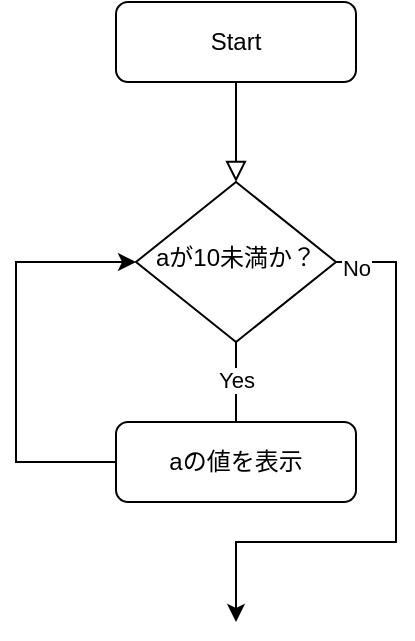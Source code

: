<mxfile version="12.9.13" type="device"><diagram id="AZQQYFA15HA1qb0IStUm" name="ページ1"><mxGraphModel dx="584" dy="534" grid="1" gridSize="10" guides="1" tooltips="1" connect="1" arrows="1" fold="1" page="1" pageScale="1" pageWidth="850" pageHeight="1100" math="0" shadow="0"><root><mxCell id="0"/><mxCell id="1" parent="0"/><mxCell id="z2w-oaxoKm1LASAebzFu-3" value="" style="rounded=0;html=1;jettySize=auto;orthogonalLoop=1;fontSize=11;endArrow=block;endFill=0;endSize=8;strokeWidth=1;shadow=0;labelBackgroundColor=none;edgeStyle=orthogonalEdgeStyle;" parent="1" source="z2w-oaxoKm1LASAebzFu-4" target="z2w-oaxoKm1LASAebzFu-9" edge="1"><mxGeometry relative="1" as="geometry"/></mxCell><mxCell id="z2w-oaxoKm1LASAebzFu-4" value="Start" style="rounded=1;whiteSpace=wrap;html=1;fontSize=12;glass=0;strokeWidth=1;shadow=0;" parent="1" vertex="1"><mxGeometry x="160" y="80" width="120" height="40" as="geometry"/></mxCell><mxCell id="z2w-oaxoKm1LASAebzFu-5" value="" style="edgeStyle=orthogonalEdgeStyle;rounded=0;orthogonalLoop=1;jettySize=auto;html=1;" parent="1" source="z2w-oaxoKm1LASAebzFu-9" edge="1"><mxGeometry relative="1" as="geometry"><mxPoint x="220" y="330" as="targetPoint"/></mxGeometry></mxCell><mxCell id="z2w-oaxoKm1LASAebzFu-6" value="Yes" style="edgeLabel;html=1;align=center;verticalAlign=middle;resizable=0;points=[];" parent="z2w-oaxoKm1LASAebzFu-5" vertex="1" connectable="0"><mxGeometry x="-0.525" y="10" relative="1" as="geometry"><mxPoint x="-10" as="offset"/></mxGeometry></mxCell><mxCell id="z2w-oaxoKm1LASAebzFu-7" value="" style="edgeStyle=orthogonalEdgeStyle;rounded=0;orthogonalLoop=1;jettySize=auto;html=1;" parent="1" source="z2w-oaxoKm1LASAebzFu-9" edge="1"><mxGeometry relative="1" as="geometry"><mxPoint x="220" y="390" as="targetPoint"/><Array as="points"><mxPoint x="300" y="210"/><mxPoint x="300" y="350"/><mxPoint x="220" y="350"/></Array></mxGeometry></mxCell><mxCell id="z2w-oaxoKm1LASAebzFu-8" value="No" style="edgeLabel;html=1;align=center;verticalAlign=middle;resizable=0;points=[];" parent="z2w-oaxoKm1LASAebzFu-7" vertex="1" connectable="0"><mxGeometry x="-0.773" y="-46" relative="1" as="geometry"><mxPoint x="26" as="offset"/></mxGeometry></mxCell><mxCell id="z2w-oaxoKm1LASAebzFu-9" value="aが10未満か？" style="rhombus;whiteSpace=wrap;html=1;shadow=0;fontFamily=Helvetica;fontSize=12;align=center;strokeWidth=1;spacing=6;spacingTop=-4;" parent="1" vertex="1"><mxGeometry x="170" y="170" width="100" height="80" as="geometry"/></mxCell><mxCell id="z2w-oaxoKm1LASAebzFu-10" value="" style="edgeStyle=orthogonalEdgeStyle;rounded=0;orthogonalLoop=1;jettySize=auto;html=1;entryX=0;entryY=0.5;entryDx=0;entryDy=0;exitX=0;exitY=0.5;exitDx=0;exitDy=0;" parent="1" source="z2w-oaxoKm1LASAebzFu-13" target="z2w-oaxoKm1LASAebzFu-9" edge="1"><mxGeometry relative="1" as="geometry"><mxPoint x="120" y="210" as="targetPoint"/><Array as="points"><mxPoint x="110" y="310"/><mxPoint x="110" y="210"/></Array><mxPoint x="160" y="400" as="sourcePoint"/></mxGeometry></mxCell><mxCell id="z2w-oaxoKm1LASAebzFu-13" value="aの値を表示" style="rounded=1;whiteSpace=wrap;html=1;fontSize=12;glass=0;strokeWidth=1;shadow=0;" parent="1" vertex="1"><mxGeometry x="160" y="290" width="120" height="40" as="geometry"/></mxCell></root></mxGraphModel></diagram></mxfile>